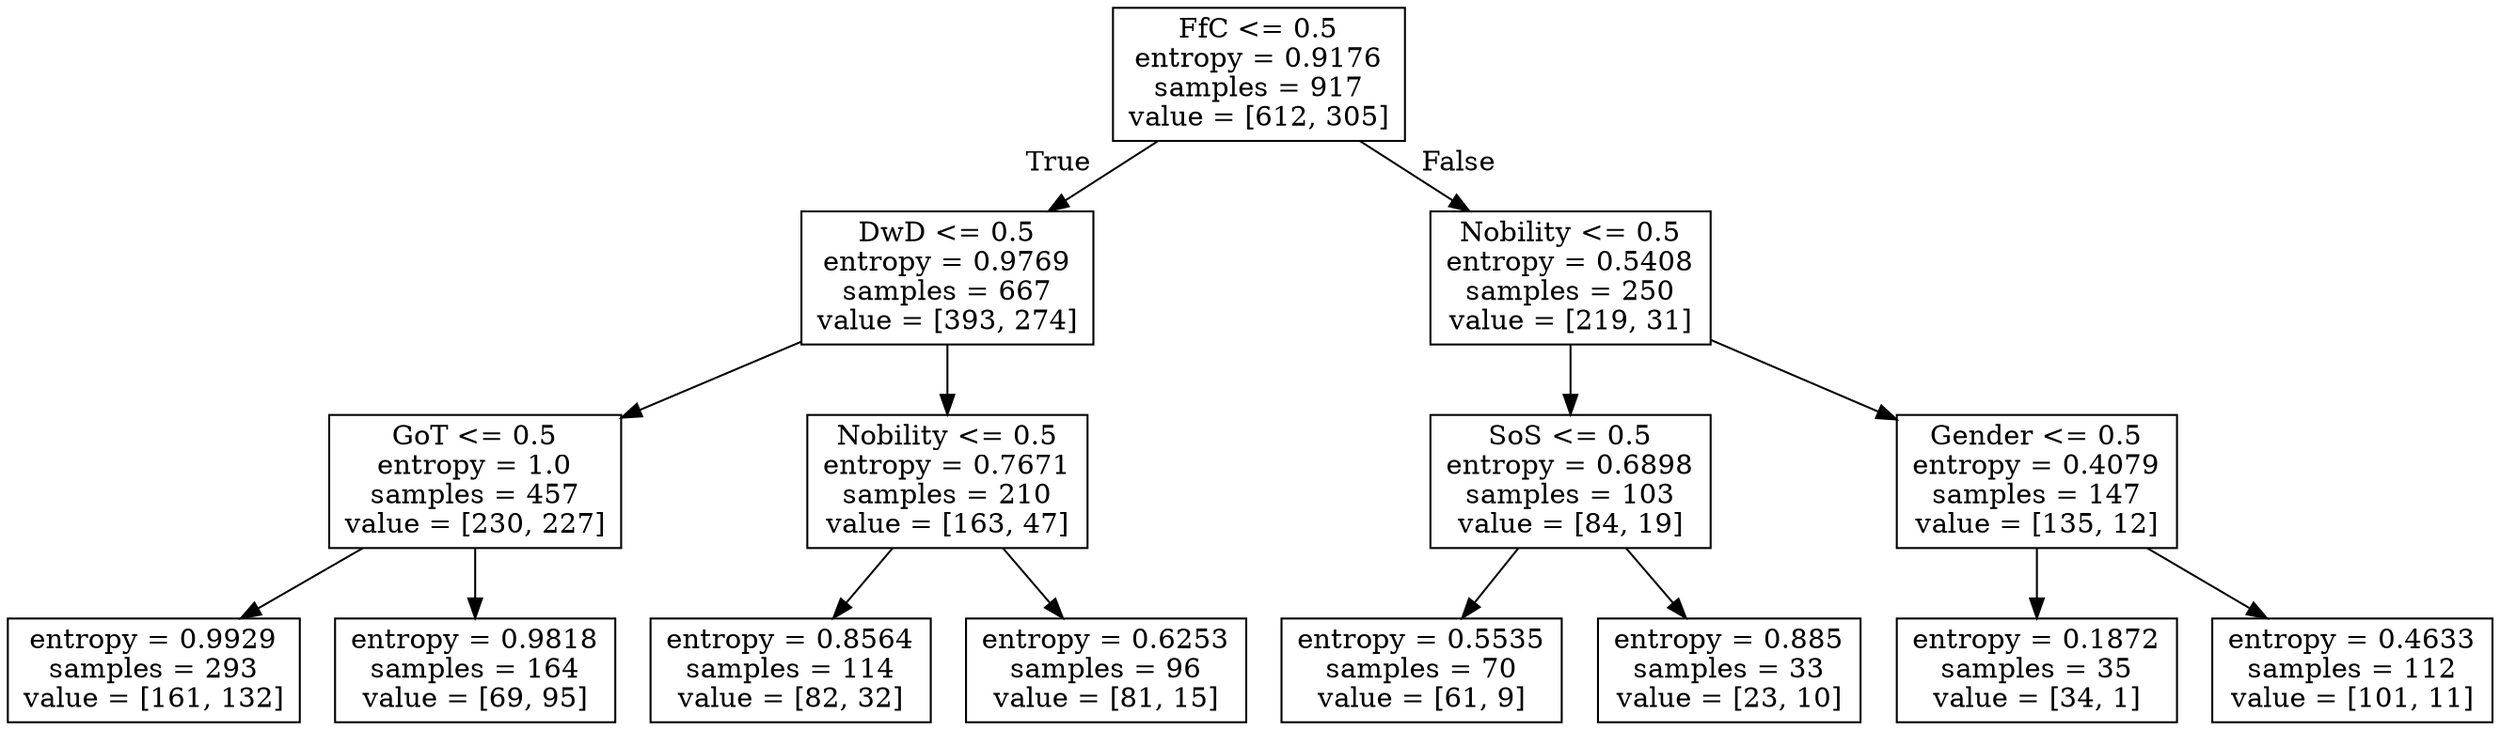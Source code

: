 digraph Tree {
node [shape=box] ;
0 [label="FfC <= 0.5\nentropy = 0.9176\nsamples = 917\nvalue = [612, 305]"] ;
1 [label="DwD <= 0.5\nentropy = 0.9769\nsamples = 667\nvalue = [393, 274]"] ;
0 -> 1 [labeldistance=2.5, labelangle=45, headlabel="True"] ;
2 [label="GoT <= 0.5\nentropy = 1.0\nsamples = 457\nvalue = [230, 227]"] ;
1 -> 2 ;
3 [label="entropy = 0.9929\nsamples = 293\nvalue = [161, 132]"] ;
2 -> 3 ;
4 [label="entropy = 0.9818\nsamples = 164\nvalue = [69, 95]"] ;
2 -> 4 ;
5 [label="Nobility <= 0.5\nentropy = 0.7671\nsamples = 210\nvalue = [163, 47]"] ;
1 -> 5 ;
6 [label="entropy = 0.8564\nsamples = 114\nvalue = [82, 32]"] ;
5 -> 6 ;
7 [label="entropy = 0.6253\nsamples = 96\nvalue = [81, 15]"] ;
5 -> 7 ;
8 [label="Nobility <= 0.5\nentropy = 0.5408\nsamples = 250\nvalue = [219, 31]"] ;
0 -> 8 [labeldistance=2.5, labelangle=-45, headlabel="False"] ;
9 [label="SoS <= 0.5\nentropy = 0.6898\nsamples = 103\nvalue = [84, 19]"] ;
8 -> 9 ;
10 [label="entropy = 0.5535\nsamples = 70\nvalue = [61, 9]"] ;
9 -> 10 ;
11 [label="entropy = 0.885\nsamples = 33\nvalue = [23, 10]"] ;
9 -> 11 ;
12 [label="Gender <= 0.5\nentropy = 0.4079\nsamples = 147\nvalue = [135, 12]"] ;
8 -> 12 ;
13 [label="entropy = 0.1872\nsamples = 35\nvalue = [34, 1]"] ;
12 -> 13 ;
14 [label="entropy = 0.4633\nsamples = 112\nvalue = [101, 11]"] ;
12 -> 14 ;
}